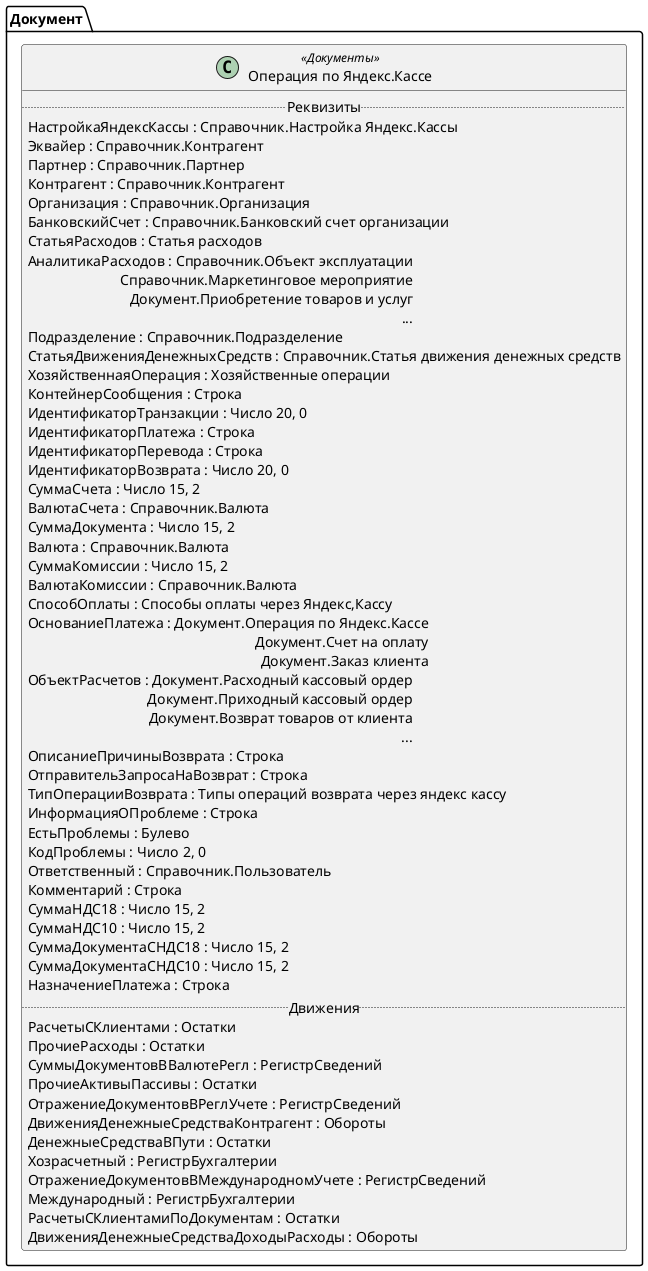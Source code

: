 ﻿@startuml ОперацияПоЯндексКассе
'!include templates.wsd
'..\include templates.wsd
class Документ.ОперацияПоЯндексКассе as "Операция по Яндекс.Кассе" <<Документы>>
{
..Реквизиты..
НастройкаЯндексКассы : Справочник.Настройка Яндекс.Кассы
Эквайер : Справочник.Контрагент
Партнер : Справочник.Партнер
Контрагент : Справочник.Контрагент
Организация : Справочник.Организация
БанковскийСчет : Справочник.Банковский счет организации
СтатьяРасходов : Статья расходов
АналитикаРасходов : Справочник.Объект эксплуатации\rСправочник.Маркетинговое мероприятие\rДокумент.Приобретение товаров и услуг\r...
Подразделение : Справочник.Подразделение
СтатьяДвиженияДенежныхСредств : Справочник.Статья движения денежных средств
ХозяйственнаяОперация : Хозяйственные операции
КонтейнерСообщения : Строка
ИдентификаторТранзакции : Число 20, 0
ИдентификаторПлатежа : Строка
ИдентификаторПеревода : Строка
ИдентификаторВозврата : Число 20, 0
СуммаСчета : Число 15, 2
ВалютаСчета : Справочник.Валюта
СуммаДокумента : Число 15, 2
Валюта : Справочник.Валюта
СуммаКомиссии : Число 15, 2
ВалютаКомиссии : Справочник.Валюта
СпособОплаты : Способы оплаты через Яндекс,Кассу
ОснованиеПлатежа : Документ.Операция по Яндекс.Кассе\rДокумент.Счет на оплату\rДокумент.Заказ клиента
ОбъектРасчетов : Документ.Расходный кассовый ордер\rДокумент.Приходный кассовый ордер\rДокумент.Возврат товаров от клиента\r...
ОписаниеПричиныВозврата : Строка
ОтправительЗапросаНаВозврат : Строка
ТипОперацииВозврата : Типы операций возврата через яндекс кассу
ИнформацияОПроблеме : Строка
ЕстьПроблемы : Булево
КодПроблемы : Число 2, 0
Ответственный : Справочник.Пользователь
Комментарий : Строка
СуммаНДС18 : Число 15, 2
СуммаНДС10 : Число 15, 2
СуммаДокументаСНДС18 : Число 15, 2
СуммаДокументаСНДС10 : Число 15, 2
НазначениеПлатежа : Строка
..Движения..
РасчетыСКлиентами : Остатки
ПрочиеРасходы : Остатки
СуммыДокументовВВалютеРегл : РегистрСведений
ПрочиеАктивыПассивы : Остатки
ОтражениеДокументовВРеглУчете : РегистрСведений
ДвиженияДенежныеСредстваКонтрагент : Обороты
ДенежныеСредстваВПути : Остатки
Хозрасчетный : РегистрБухгалтерии
ОтражениеДокументовВМеждународномУчете : РегистрСведений
Международный : РегистрБухгалтерии
РасчетыСКлиентамиПоДокументам : Остатки
ДвиженияДенежныеСредстваДоходыРасходы : Обороты
}
@enduml
